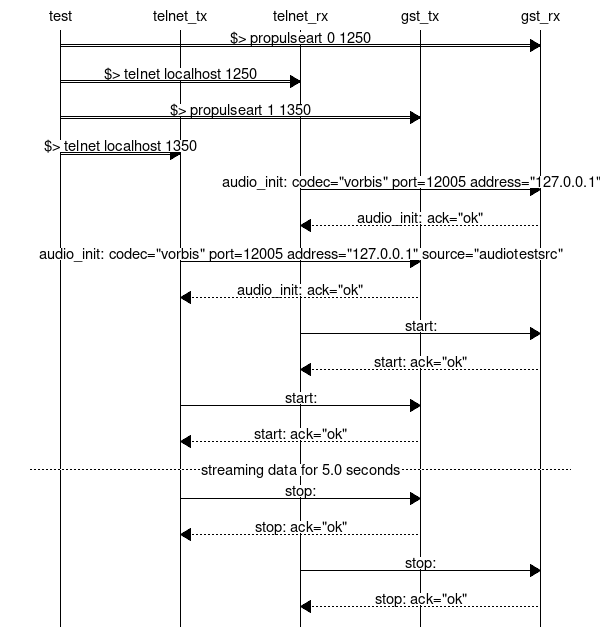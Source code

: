 
msc
{        
    test, telnet_tx, telnet_rx, gst_tx, gst_rx;
    
test:>gst_rx [label="$> propulseart 0 1250"];
test:>telnet_rx [label="$> telnet localhost 1250"];
test:>gst_tx [label="$> propulseart 1 1350"];
test:>telnet_tx [label="$> telnet localhost 1350"];
telnet_rx=>gst_rx [label="audio_init: codec=\"vorbis\" port=12005 address=\"127.0.0.1\""];
gst_rx>>telnet_rx [label="audio_init: ack=\"ok\""];
telnet_tx=>gst_tx [label="audio_init: codec=\"vorbis\" port=12005 address=\"127.0.0.1\" source=\"audiotestsrc\""];
gst_tx>>telnet_tx [label="audio_init: ack=\"ok\""];
telnet_rx=>gst_rx [label="start:"];
gst_rx>>telnet_rx [label="start: ack=\"ok\""];
telnet_tx=>gst_tx [label="start:"];
gst_tx>>telnet_tx [label="start: ack=\"ok\""];
---  [ label = "streaming data for 5.0 seconds"]; 
telnet_tx=>gst_tx [label="stop:"];
gst_tx>>telnet_tx [label="stop: ack=\"ok\""];
telnet_rx=>gst_rx [label="stop:"];
gst_rx>>telnet_rx [label="stop: ack=\"ok\""];

}